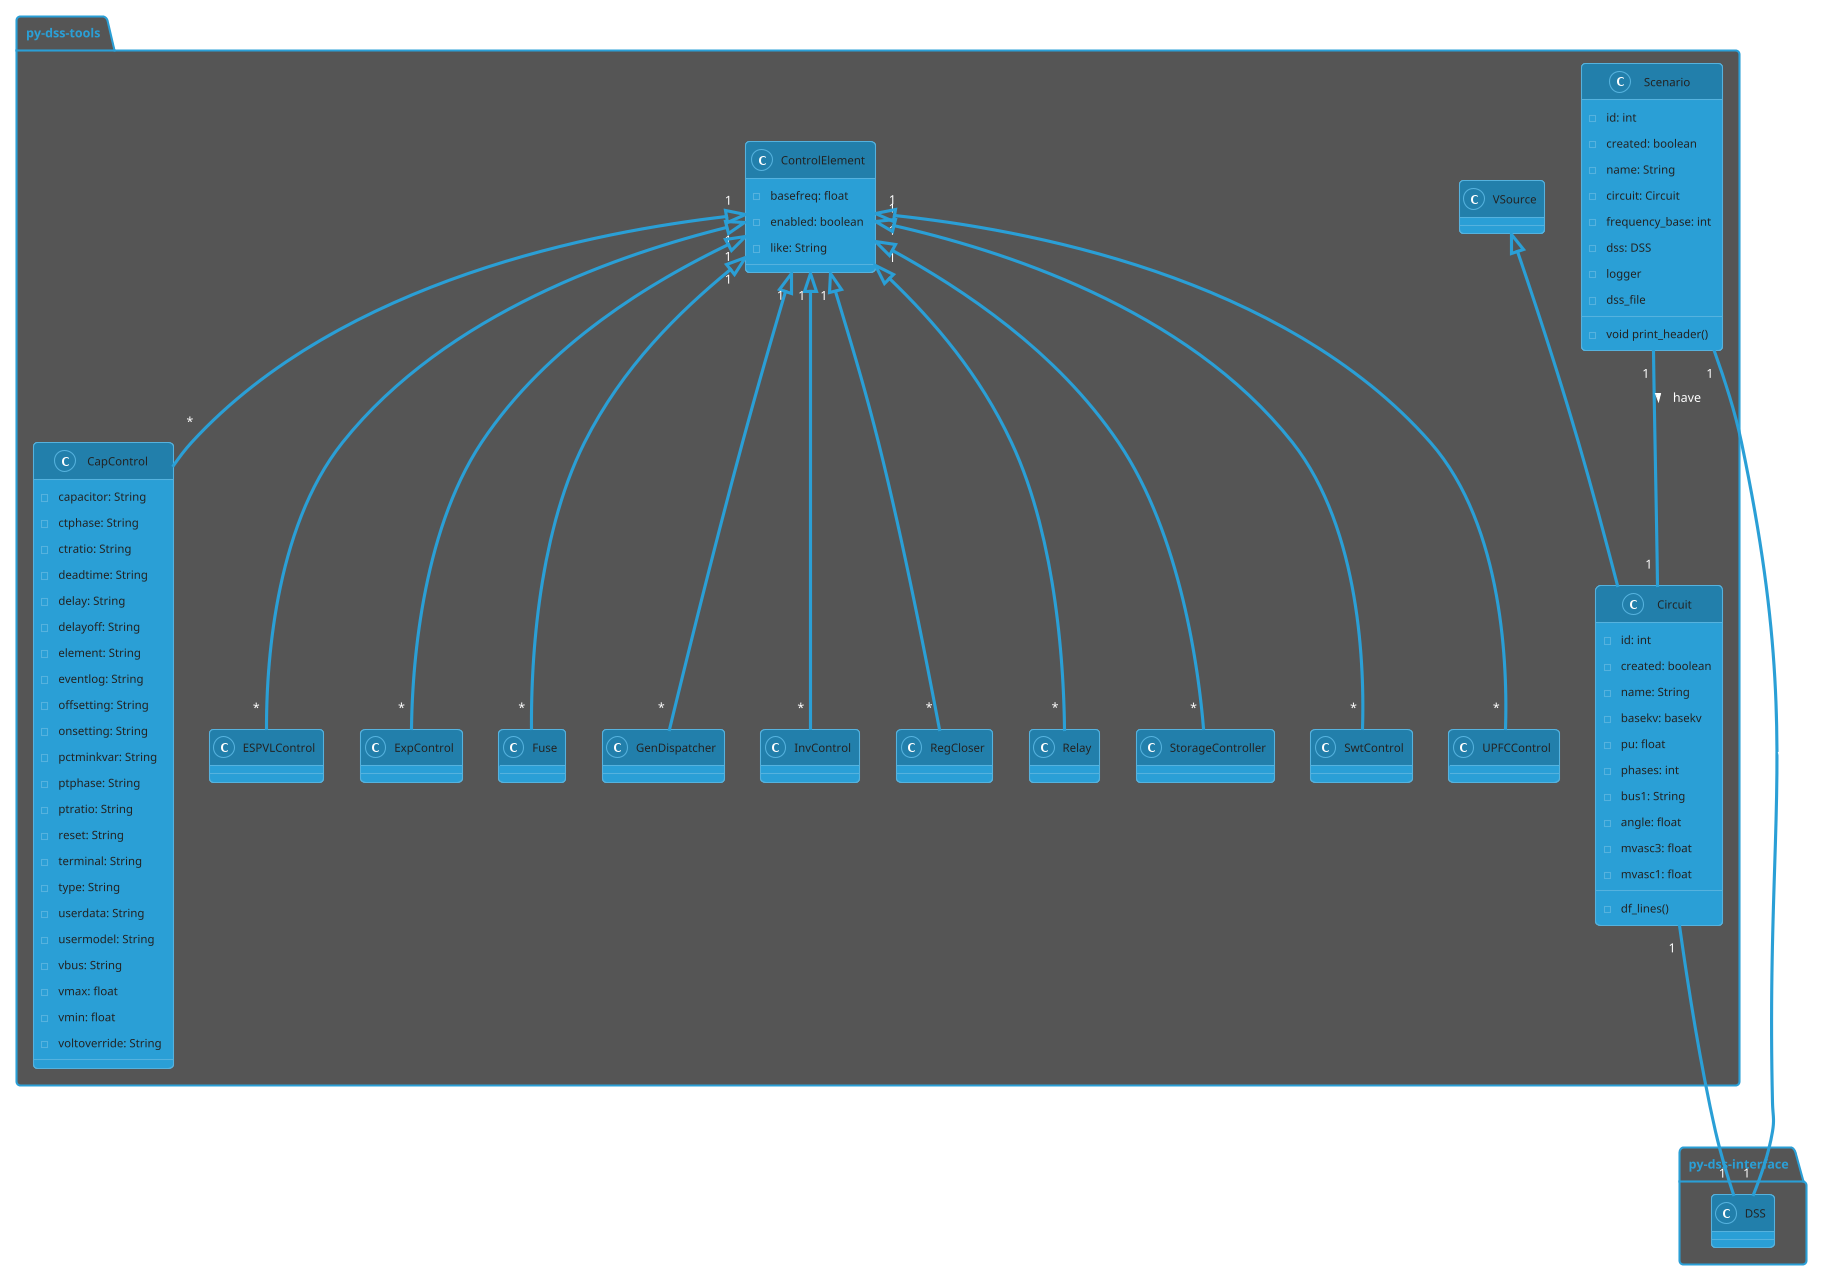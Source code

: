 @startuml
'https://plantuml.com/class-diagram
!theme cyborg
package "py-dss-interface"{
    class DSS {
    }
}

package "py-dss-tools"{
class Scenario {
    -id: int
    -created: boolean
    -name: String
    -circuit: Circuit
    -frequency_base: int
    -dss: DSS
    -logger
    -dss_file

    -void print_header()
}
class Circuit {
    -id: int
    -created: boolean
    -name: String
    -basekv: basekv
    -pu: float
    -phases: int
    -bus1: String
    -angle: float
    -mvasc3: float
    -mvasc1: float

    -df_lines()
}

Scenario "1" -- "1" Circuit: have >
Scenario "1" -- "1" DSS: have >
Circuit "1" -- "1" DSS: have >
VSource <|-- Circuit

class ControlElement{
    -basefreq: float
    -enabled: boolean
    -like: String
}

class CapControl{
    -capacitor: String
    -ctphase: String
    -ctratio: String
    -deadtime: String
    -delay: String
    -delayoff: String
    -element: String
    -eventlog: String
    -offsetting: String
    -onsetting: String
    -pctminkvar: String
    -ptphase: String
    -ptratio: String
    -reset: String
    -terminal: String
    -type: String
    -userdata: String
    -usermodel: String
    -vbus: String
    -vmax: float
    -vmin: float
    -voltoverride: String
}

ControlElement "1" <|-- "*" CapControl
ControlElement "1" <|-- "*" ESPVLControl
ControlElement "1" <|-- "*" ExpControl
ControlElement "1" <|-- "*" Fuse
ControlElement "1" <|-- "*" GenDispatcher
ControlElement "1" <|-- "*" InvControl
ControlElement "1" <|-- "*" RegCloser
ControlElement "1" <|-- "*" Relay
ControlElement "1" <|-- "*" StorageController
ControlElement "1" <|-- "*" SwtControl
ControlElement "1" <|-- "*" UPFCControl
}

@enduml
